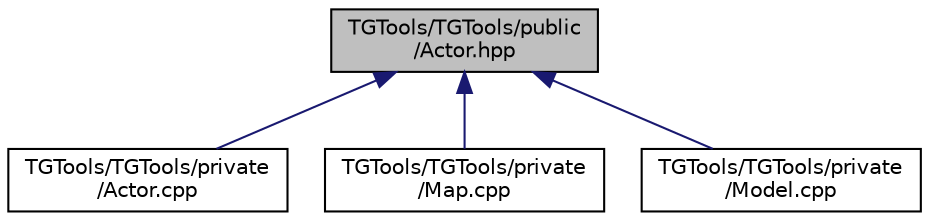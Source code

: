 digraph "TGTools/TGTools/public/Actor.hpp"
{
 // LATEX_PDF_SIZE
  edge [fontname="Helvetica",fontsize="10",labelfontname="Helvetica",labelfontsize="10"];
  node [fontname="Helvetica",fontsize="10",shape=record];
  Node1 [label="TGTools/TGTools/public\l/Actor.hpp",height=0.2,width=0.4,color="black", fillcolor="grey75", style="filled", fontcolor="black",tooltip=" "];
  Node1 -> Node2 [dir="back",color="midnightblue",fontsize="10",style="solid"];
  Node2 [label="TGTools/TGTools/private\l/Actor.cpp",height=0.2,width=0.4,color="black", fillcolor="white", style="filled",URL="$d4/d59/_actor_8cpp.html",tooltip=" "];
  Node1 -> Node3 [dir="back",color="midnightblue",fontsize="10",style="solid"];
  Node3 [label="TGTools/TGTools/private\l/Map.cpp",height=0.2,width=0.4,color="black", fillcolor="white", style="filled",URL="$db/df4/_map_8cpp.html",tooltip=" "];
  Node1 -> Node4 [dir="back",color="midnightblue",fontsize="10",style="solid"];
  Node4 [label="TGTools/TGTools/private\l/Model.cpp",height=0.2,width=0.4,color="black", fillcolor="white", style="filled",URL="$d2/d31/_model_8cpp.html",tooltip=" "];
}
